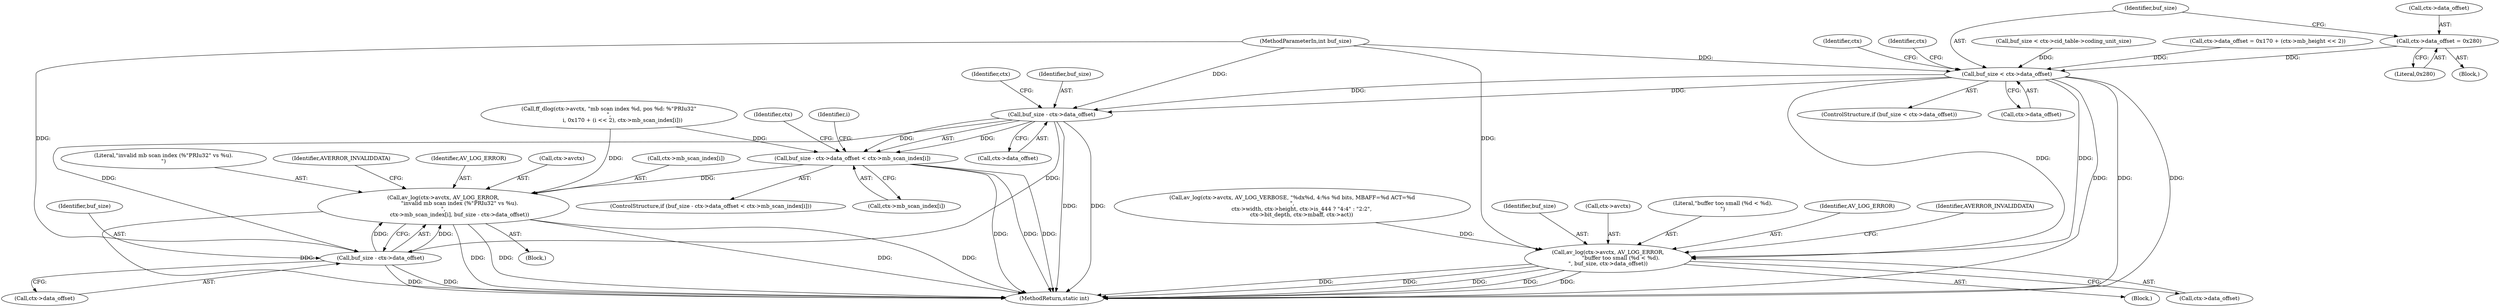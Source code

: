 digraph "0_FFmpeg_296debd213bd6dce7647cedd34eb64e5b94cdc92@pointer" {
"1000727" [label="(Call,ctx->data_offset = 0x280)"];
"1000733" [label="(Call,buf_size < ctx->data_offset)"];
"1000739" [label="(Call,av_log(ctx->avctx, AV_LOG_ERROR,\n               \"buffer too small (%d < %d).\n\", buf_size, ctx->data_offset))"];
"1000820" [label="(Call,buf_size - ctx->data_offset)"];
"1000819" [label="(Call,buf_size - ctx->data_offset < ctx->mb_scan_index[i])"];
"1000831" [label="(Call,av_log(ctx->avctx, AV_LOG_ERROR,\n                   \"invalid mb scan index (%\"PRIu32\" vs %u).\n\",\n                   ctx->mb_scan_index[i], buf_size - ctx->data_offset))"];
"1000842" [label="(Call,buf_size - ctx->data_offset)"];
"1000833" [label="(Identifier,ctx)"];
"1000738" [label="(Block,)"];
"1000739" [label="(Call,av_log(ctx->avctx, AV_LOG_ERROR,\n               \"buffer too small (%d < %d).\n\", buf_size, ctx->data_offset))"];
"1000848" [label="(Identifier,AVERROR_INVALIDDATA)"];
"1000741" [label="(Identifier,ctx)"];
"1000802" [label="(Call,ff_dlog(ctx->avctx, \"mb scan index %d, pos %d: %\"PRIu32\"\n\",\n                i, 0x170 + (i << 2), ctx->mb_scan_index[i]))"];
"1000746" [label="(Call,ctx->data_offset)"];
"1000745" [label="(Identifier,buf_size)"];
"1000819" [label="(Call,buf_size - ctx->data_offset < ctx->mb_scan_index[i])"];
"1000830" [label="(Block,)"];
"1000820" [label="(Call,buf_size - ctx->data_offset)"];
"1000732" [label="(ControlStructure,if (buf_size < ctx->data_offset))"];
"1000740" [label="(Call,ctx->avctx)"];
"1000744" [label="(Literal,\"buffer too small (%d < %d).\n\")"];
"1000735" [label="(Call,ctx->data_offset)"];
"1000105" [label="(MethodParameterIn,int buf_size)"];
"1000754" [label="(Identifier,ctx)"];
"1000734" [label="(Identifier,buf_size)"];
"1000743" [label="(Identifier,AV_LOG_ERROR)"];
"1000843" [label="(Identifier,buf_size)"];
"1000825" [label="(Call,ctx->mb_scan_index[i])"];
"1000835" [label="(Identifier,AV_LOG_ERROR)"];
"1000832" [label="(Call,ctx->avctx)"];
"1000731" [label="(Literal,0x280)"];
"1000750" [label="(Identifier,AVERROR_INVALIDDATA)"];
"1000581" [label="(Call,buf_size < ctx->cid_table->coding_unit_size)"];
"1000818" [label="(ControlStructure,if (buf_size - ctx->data_offset < ctx->mb_scan_index[i]))"];
"1000680" [label="(Call,ctx->data_offset = 0x170 + (ctx->mb_height << 2))"];
"1000827" [label="(Identifier,ctx)"];
"1000842" [label="(Call,buf_size - ctx->data_offset)"];
"1000692" [label="(Block,)"];
"1000733" [label="(Call,buf_size < ctx->data_offset)"];
"1000837" [label="(Call,ctx->mb_scan_index[i])"];
"1000821" [label="(Identifier,buf_size)"];
"1000643" [label="(Call,av_log(ctx->avctx, AV_LOG_VERBOSE, \"%dx%d, 4:%s %d bits, MBAFF=%d ACT=%d\n\",\n           ctx->width, ctx->height, ctx->is_444 ? \"4:4\" : \"2:2\",\n           ctx->bit_depth, ctx->mbaff, ctx->act))"];
"1000851" [label="(MethodReturn,static int)"];
"1000822" [label="(Call,ctx->data_offset)"];
"1000786" [label="(Identifier,i)"];
"1000728" [label="(Call,ctx->data_offset)"];
"1000836" [label="(Literal,\"invalid mb scan index (%\"PRIu32\" vs %u).\n\")"];
"1000727" [label="(Call,ctx->data_offset = 0x280)"];
"1000844" [label="(Call,ctx->data_offset)"];
"1000831" [label="(Call,av_log(ctx->avctx, AV_LOG_ERROR,\n                   \"invalid mb scan index (%\"PRIu32\" vs %u).\n\",\n                   ctx->mb_scan_index[i], buf_size - ctx->data_offset))"];
"1000727" -> "1000692"  [label="AST: "];
"1000727" -> "1000731"  [label="CFG: "];
"1000728" -> "1000727"  [label="AST: "];
"1000731" -> "1000727"  [label="AST: "];
"1000734" -> "1000727"  [label="CFG: "];
"1000727" -> "1000733"  [label="DDG: "];
"1000733" -> "1000732"  [label="AST: "];
"1000733" -> "1000735"  [label="CFG: "];
"1000734" -> "1000733"  [label="AST: "];
"1000735" -> "1000733"  [label="AST: "];
"1000741" -> "1000733"  [label="CFG: "];
"1000754" -> "1000733"  [label="CFG: "];
"1000733" -> "1000851"  [label="DDG: "];
"1000733" -> "1000851"  [label="DDG: "];
"1000733" -> "1000851"  [label="DDG: "];
"1000581" -> "1000733"  [label="DDG: "];
"1000105" -> "1000733"  [label="DDG: "];
"1000680" -> "1000733"  [label="DDG: "];
"1000733" -> "1000739"  [label="DDG: "];
"1000733" -> "1000739"  [label="DDG: "];
"1000733" -> "1000820"  [label="DDG: "];
"1000733" -> "1000820"  [label="DDG: "];
"1000739" -> "1000738"  [label="AST: "];
"1000739" -> "1000746"  [label="CFG: "];
"1000740" -> "1000739"  [label="AST: "];
"1000743" -> "1000739"  [label="AST: "];
"1000744" -> "1000739"  [label="AST: "];
"1000745" -> "1000739"  [label="AST: "];
"1000746" -> "1000739"  [label="AST: "];
"1000750" -> "1000739"  [label="CFG: "];
"1000739" -> "1000851"  [label="DDG: "];
"1000739" -> "1000851"  [label="DDG: "];
"1000739" -> "1000851"  [label="DDG: "];
"1000739" -> "1000851"  [label="DDG: "];
"1000739" -> "1000851"  [label="DDG: "];
"1000643" -> "1000739"  [label="DDG: "];
"1000105" -> "1000739"  [label="DDG: "];
"1000820" -> "1000819"  [label="AST: "];
"1000820" -> "1000822"  [label="CFG: "];
"1000821" -> "1000820"  [label="AST: "];
"1000822" -> "1000820"  [label="AST: "];
"1000827" -> "1000820"  [label="CFG: "];
"1000820" -> "1000851"  [label="DDG: "];
"1000820" -> "1000851"  [label="DDG: "];
"1000820" -> "1000819"  [label="DDG: "];
"1000820" -> "1000819"  [label="DDG: "];
"1000105" -> "1000820"  [label="DDG: "];
"1000820" -> "1000842"  [label="DDG: "];
"1000820" -> "1000842"  [label="DDG: "];
"1000819" -> "1000818"  [label="AST: "];
"1000819" -> "1000825"  [label="CFG: "];
"1000825" -> "1000819"  [label="AST: "];
"1000833" -> "1000819"  [label="CFG: "];
"1000786" -> "1000819"  [label="CFG: "];
"1000819" -> "1000851"  [label="DDG: "];
"1000819" -> "1000851"  [label="DDG: "];
"1000819" -> "1000851"  [label="DDG: "];
"1000802" -> "1000819"  [label="DDG: "];
"1000819" -> "1000831"  [label="DDG: "];
"1000831" -> "1000830"  [label="AST: "];
"1000831" -> "1000842"  [label="CFG: "];
"1000832" -> "1000831"  [label="AST: "];
"1000835" -> "1000831"  [label="AST: "];
"1000836" -> "1000831"  [label="AST: "];
"1000837" -> "1000831"  [label="AST: "];
"1000842" -> "1000831"  [label="AST: "];
"1000848" -> "1000831"  [label="CFG: "];
"1000831" -> "1000851"  [label="DDG: "];
"1000831" -> "1000851"  [label="DDG: "];
"1000831" -> "1000851"  [label="DDG: "];
"1000831" -> "1000851"  [label="DDG: "];
"1000831" -> "1000851"  [label="DDG: "];
"1000802" -> "1000831"  [label="DDG: "];
"1000842" -> "1000831"  [label="DDG: "];
"1000842" -> "1000831"  [label="DDG: "];
"1000842" -> "1000844"  [label="CFG: "];
"1000843" -> "1000842"  [label="AST: "];
"1000844" -> "1000842"  [label="AST: "];
"1000842" -> "1000851"  [label="DDG: "];
"1000842" -> "1000851"  [label="DDG: "];
"1000105" -> "1000842"  [label="DDG: "];
}
